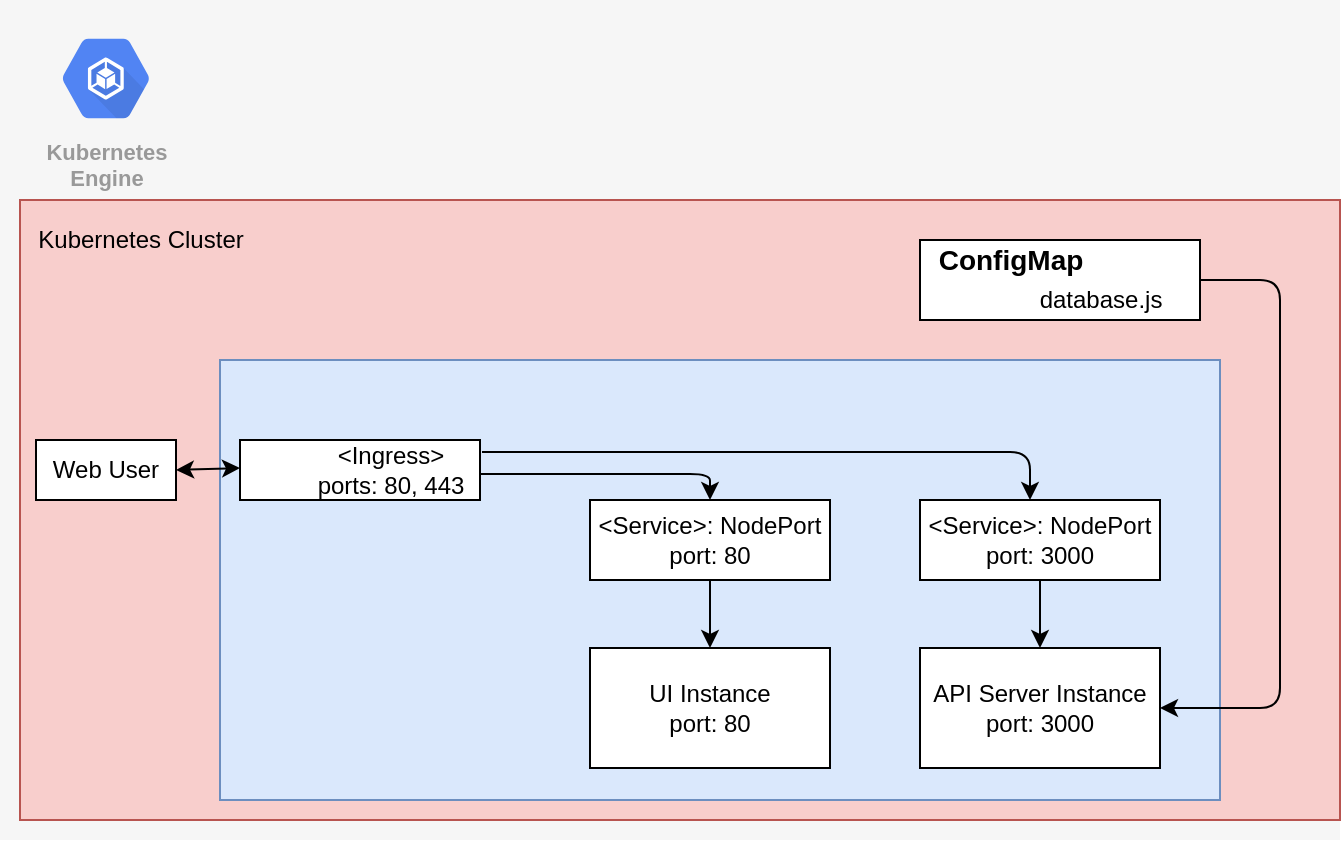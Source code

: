 <mxfile version="12.8.5" type="device"><diagram id="f106602c-feb2-e66a-4537-3a34d633f6aa" name="Page-1"><mxGraphModel dx="982" dy="1006" grid="1" gridSize="10" guides="1" tooltips="1" connect="1" arrows="1" fold="1" page="1" pageScale="1" pageWidth="1169" pageHeight="827" background="#ffffff" math="0" shadow="0"><root><mxCell id="0"/><mxCell id="1" parent="0"/><mxCell id="14" value="" style="fillColor=#F6F6F6;strokeColor=none;shadow=0;gradientColor=none;fontSize=14;align=left;spacing=10;fontColor=#717171;9E9E9E;verticalAlign=top;spacingTop=-4;fontStyle=0;spacingLeft=40;html=1;" parent="1" vertex="1"><mxGeometry x="230" y="100" width="670" height="420" as="geometry"/></mxCell><mxCell id="rFJzxfn2sBxsZ2zf37yl-691" value="Kubernetes&#10;Engine" style="html=1;fillColor=#5184F3;strokeColor=none;verticalAlign=top;labelPosition=center;verticalLabelPosition=bottom;align=center;spacingTop=-6;fontSize=11;fontStyle=1;fontColor=#999999;shape=mxgraph.gcp2.hexIcon;prIcon=container_engine" vertex="1" parent="1"><mxGeometry x="250" y="110" width="66" height="58.5" as="geometry"/></mxCell><mxCell id="rFJzxfn2sBxsZ2zf37yl-693" value="" style="rounded=0;whiteSpace=wrap;html=1;fillColor=#f8cecc;strokeColor=#b85450;" vertex="1" parent="1"><mxGeometry x="240" y="200" width="660" height="310" as="geometry"/></mxCell><mxCell id="rFJzxfn2sBxsZ2zf37yl-694" value="" style="rounded=0;whiteSpace=wrap;html=1;fillColor=#dae8fc;strokeColor=#6c8ebf;" vertex="1" parent="1"><mxGeometry x="340" y="280" width="500" height="220" as="geometry"/></mxCell><mxCell id="rFJzxfn2sBxsZ2zf37yl-695" value="Kubernetes Cluster" style="text;html=1;resizable=0;autosize=1;align=center;verticalAlign=middle;points=[];fillColor=none;strokeColor=none;rounded=0;" vertex="1" parent="1"><mxGeometry x="240" y="210" width="120" height="20" as="geometry"/></mxCell><mxCell id="rFJzxfn2sBxsZ2zf37yl-696" value="" style="whiteSpace=wrap;html=1;" vertex="1" parent="1"><mxGeometry x="350" y="320" width="120" height="30" as="geometry"/></mxCell><mxCell id="rFJzxfn2sBxsZ2zf37yl-697" value="" style="shape=image;html=1;verticalAlign=top;verticalLabelPosition=bottom;labelBackgroundColor=#ffffff;imageAspect=0;aspect=fixed;image=https://cdn1.iconfinder.com/data/icons/hex-ico/128/ingress.png" vertex="1" parent="1"><mxGeometry x="350" y="320" width="28" height="28" as="geometry"/></mxCell><mxCell id="rFJzxfn2sBxsZ2zf37yl-698" value="&amp;lt;Ingress&amp;gt;&lt;br&gt;ports: 80, 443" style="text;html=1;resizable=0;autosize=1;align=center;verticalAlign=middle;points=[];fillColor=none;strokeColor=none;rounded=0;" vertex="1" parent="1"><mxGeometry x="380" y="320" width="90" height="30" as="geometry"/></mxCell><mxCell id="rFJzxfn2sBxsZ2zf37yl-699" value="&amp;lt;Service&amp;gt;: NodePort&lt;br&gt;port: 80" style="whiteSpace=wrap;html=1;" vertex="1" parent="1"><mxGeometry x="525" y="350" width="120" height="40" as="geometry"/></mxCell><mxCell id="rFJzxfn2sBxsZ2zf37yl-700" value="&amp;lt;Service&amp;gt;: NodePort&lt;br&gt;port: 3000" style="whiteSpace=wrap;html=1;" vertex="1" parent="1"><mxGeometry x="690" y="350" width="120" height="40" as="geometry"/></mxCell><mxCell id="rFJzxfn2sBxsZ2zf37yl-701" value="UI Instance&lt;br&gt;port: 80" style="whiteSpace=wrap;html=1;" vertex="1" parent="1"><mxGeometry x="525" y="424" width="120" height="60" as="geometry"/></mxCell><mxCell id="rFJzxfn2sBxsZ2zf37yl-702" style="edgeStyle=orthogonalEdgeStyle;rounded=0;orthogonalLoop=1;jettySize=auto;html=1;exitX=0.5;exitY=1;exitDx=0;exitDy=0;" edge="1" parent="1" source="rFJzxfn2sBxsZ2zf37yl-701" target="rFJzxfn2sBxsZ2zf37yl-701"><mxGeometry relative="1" as="geometry"/></mxCell><mxCell id="rFJzxfn2sBxsZ2zf37yl-703" value="API Server Instance&lt;br&gt;port: 3000" style="whiteSpace=wrap;html=1;" vertex="1" parent="1"><mxGeometry x="690" y="424" width="120" height="60" as="geometry"/></mxCell><mxCell id="rFJzxfn2sBxsZ2zf37yl-704" value="" style="endArrow=classic;html=1;exitX=1;exitY=0.567;exitDx=0;exitDy=0;exitPerimeter=0;entryX=0.5;entryY=0;entryDx=0;entryDy=0;" edge="1" parent="1" source="rFJzxfn2sBxsZ2zf37yl-698" target="rFJzxfn2sBxsZ2zf37yl-699"><mxGeometry width="50" height="50" relative="1" as="geometry"><mxPoint x="440" y="300" as="sourcePoint"/><mxPoint x="490" y="250" as="targetPoint"/><Array as="points"><mxPoint x="585" y="337"/></Array></mxGeometry></mxCell><mxCell id="rFJzxfn2sBxsZ2zf37yl-705" value="" style="endArrow=classic;html=1;exitX=1.011;exitY=0.2;exitDx=0;exitDy=0;exitPerimeter=0;entryX=0.5;entryY=0;entryDx=0;entryDy=0;" edge="1" parent="1" source="rFJzxfn2sBxsZ2zf37yl-698"><mxGeometry width="50" height="50" relative="1" as="geometry"><mxPoint x="630" y="337.01" as="sourcePoint"/><mxPoint x="745" y="350" as="targetPoint"/><Array as="points"><mxPoint x="745" y="326"/></Array></mxGeometry></mxCell><mxCell id="rFJzxfn2sBxsZ2zf37yl-706" value="" style="endArrow=classic;html=1;exitX=0.5;exitY=1;exitDx=0;exitDy=0;" edge="1" parent="1" source="rFJzxfn2sBxsZ2zf37yl-699" target="rFJzxfn2sBxsZ2zf37yl-701"><mxGeometry width="50" height="50" relative="1" as="geometry"><mxPoint x="620" y="660" as="sourcePoint"/><mxPoint x="670" y="610" as="targetPoint"/></mxGeometry></mxCell><mxCell id="rFJzxfn2sBxsZ2zf37yl-707" value="" style="endArrow=classic;html=1;exitX=0.5;exitY=1;exitDx=0;exitDy=0;" edge="1" parent="1" source="rFJzxfn2sBxsZ2zf37yl-700" target="rFJzxfn2sBxsZ2zf37yl-703"><mxGeometry width="50" height="50" relative="1" as="geometry"><mxPoint x="750" y="670" as="sourcePoint"/><mxPoint x="800" y="620" as="targetPoint"/></mxGeometry></mxCell><mxCell id="rFJzxfn2sBxsZ2zf37yl-708" value="Web User" style="whiteSpace=wrap;html=1;" vertex="1" parent="1"><mxGeometry x="248" y="320" width="70" height="30" as="geometry"/></mxCell><mxCell id="rFJzxfn2sBxsZ2zf37yl-709" value="" style="endArrow=classic;startArrow=classic;html=1;entryX=0;entryY=0.5;entryDx=0;entryDy=0;exitX=1;exitY=0.5;exitDx=0;exitDy=0;" edge="1" parent="1" source="rFJzxfn2sBxsZ2zf37yl-708" target="rFJzxfn2sBxsZ2zf37yl-697"><mxGeometry width="50" height="50" relative="1" as="geometry"><mxPoint x="160" y="440" as="sourcePoint"/><mxPoint x="210" y="390" as="targetPoint"/></mxGeometry></mxCell><mxCell id="rFJzxfn2sBxsZ2zf37yl-710" value="" style="whiteSpace=wrap;html=1;" vertex="1" parent="1"><mxGeometry x="690" y="220" width="140" height="40" as="geometry"/></mxCell><mxCell id="rFJzxfn2sBxsZ2zf37yl-711" value="&lt;b&gt;&lt;font style=&quot;font-size: 14px&quot;&gt;ConfigMap&lt;/font&gt;&lt;/b&gt;" style="text;html=1;resizable=0;autosize=1;align=center;verticalAlign=middle;points=[];fillColor=none;strokeColor=none;rounded=0;" vertex="1" parent="1"><mxGeometry x="690" y="220" width="90" height="20" as="geometry"/></mxCell><mxCell id="rFJzxfn2sBxsZ2zf37yl-712" value="database.js" style="text;html=1;resizable=0;autosize=1;align=center;verticalAlign=middle;points=[];fillColor=none;strokeColor=none;rounded=0;" vertex="1" parent="1"><mxGeometry x="740" y="240" width="80" height="20" as="geometry"/></mxCell><mxCell id="rFJzxfn2sBxsZ2zf37yl-713" value="" style="endArrow=classic;html=1;exitX=1;exitY=0.5;exitDx=0;exitDy=0;entryX=1;entryY=0.5;entryDx=0;entryDy=0;" edge="1" parent="1" source="rFJzxfn2sBxsZ2zf37yl-710" target="rFJzxfn2sBxsZ2zf37yl-703"><mxGeometry width="50" height="50" relative="1" as="geometry"><mxPoint x="910" y="260" as="sourcePoint"/><mxPoint x="960" y="210" as="targetPoint"/><Array as="points"><mxPoint x="870" y="240"/><mxPoint x="870" y="454"/></Array></mxGeometry></mxCell></root></mxGraphModel></diagram></mxfile>